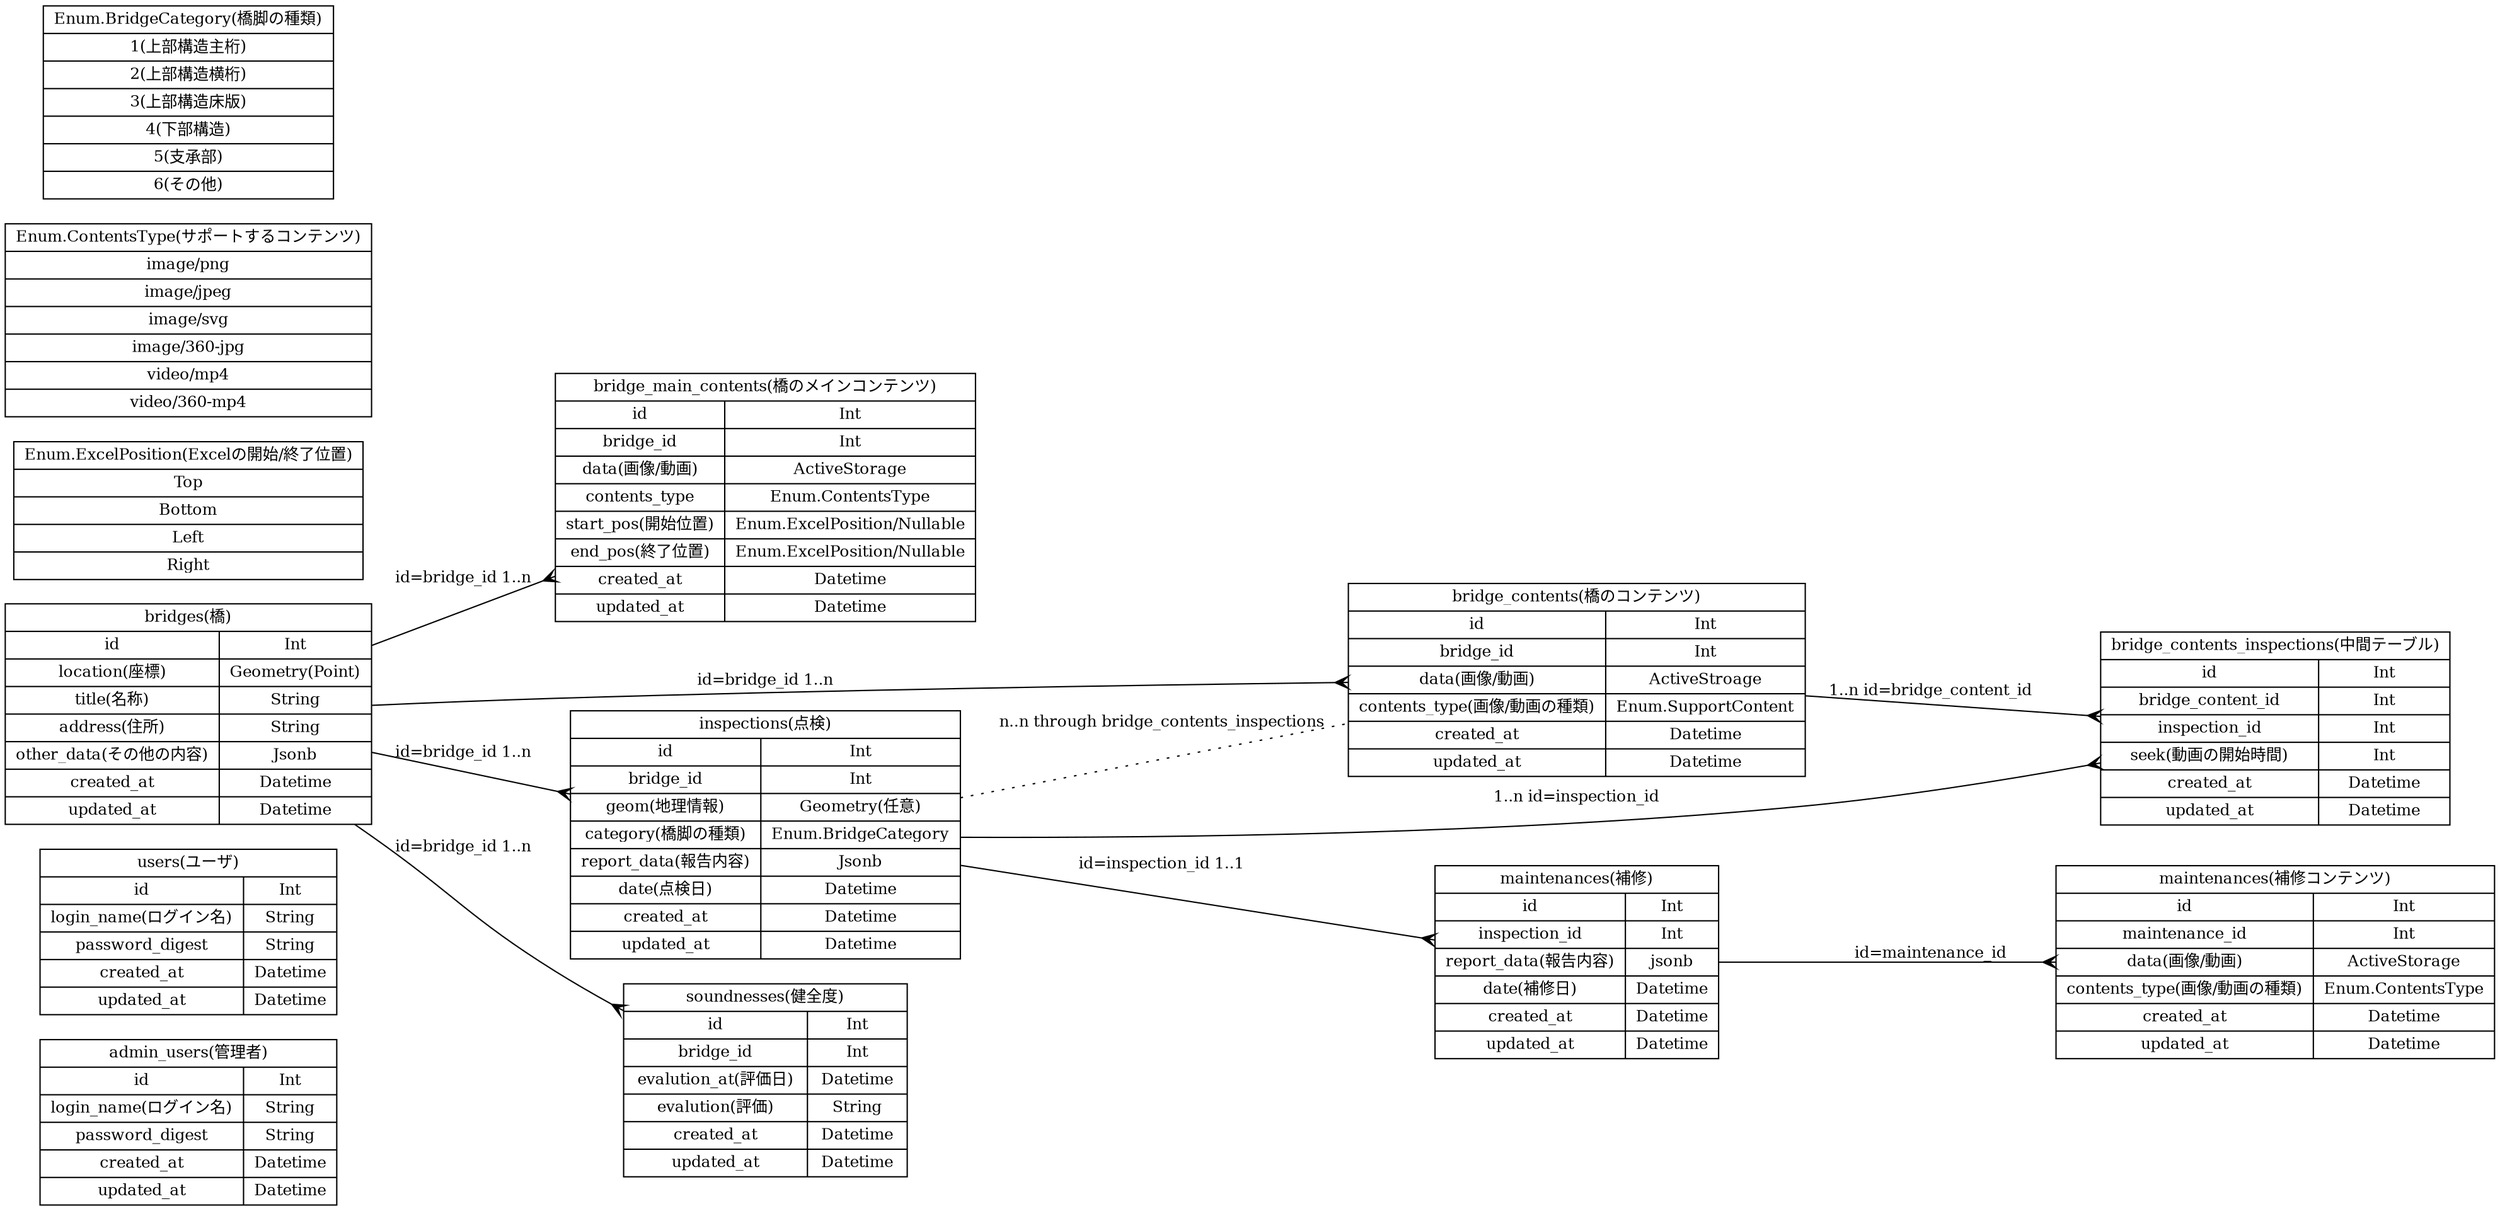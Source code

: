 digraph models {
  // general settings
  graph [rankdir=LR]; // draw graph from left to right
  node [shape=record, fontsize=12, width=3.0]; // fixed font size
  edge [arrowhead=crow, fontsize=12]; // ER diagram

  // nodes
  admin_users [label="admin_users(管理者)|{{id|login_name(ログイン名)|password_digest|created_at|updated_at}|{Int|String|String|Datetime|Datetime}}"];

  users [label="users(ユーザ)|{{id|login_name(ログイン名)|password_digest|created_at|updated_at}|{Int|String|String|Datetime|Datetime}}"];

  bridges [label="bridges(橋)|{{id|location(座標)|title(名称)|address(住所)|other_data(その他の内容)|created_at|updated_at}|{Int|Geometry(Point)|String|String|Jsonb|Datetime|Datetime}}"];

  bridge_main_contents [label="bridge_main_contents(橋のメインコンテンツ)|{{id|bridge_id|data(画像/動画)|contents_type|start_pos(開始位置)|end_pos(終了位置)|created_at|updated_at}|{Int|Int|ActiveStorage|Enum.ContentsType|Enum.ExcelPosition/Nullable|Enum.ExcelPosition/Nullable|Datetime|Datetime}}"];

  bridge_contents [label="bridge_contents(橋のコンテンツ)|{{id|bridge_id|data(画像/動画)|contents_type(画像/動画の種類)|created_at|updated_at}|{Int|Int|ActiveStroage|Enum.SupportContent|Datetime|Datetime}}"]

  bridge_contents_inspections [label="bridge_contents_inspections(中間テーブル)|{{id|bridge_content_id|inspection_id|seek(動画の開始時間)|created_at|updated_at}|{Int|Int|Int|Int|Datetime|Datetime}}"]

  inspections [label="inspections(点検)|{{id|bridge_id|geom(地理情報)|category(橋脚の種類)|report_data(報告内容)|date(点検日)|created_at|updated_at}|{Int|Int|Geometry(任意)|Enum.BridgeCategory|Jsonb|Datetime|Datetime|Datetime}}"];

  maintenances [label="maintenances(補修)|{{id|inspection_id|report_data(報告内容)|date(補修日)|created_at|updated_at}|{Int|Int|jsonb|Datetime|Datetime|Datetime}}"]

  maintenance_contents [label="maintenances(補修コンテンツ)|{{id|maintenance_id|data(画像/動画)|contents_type(画像/動画の種類)|created_at|updated_at}|{Int|Int|ActiveStorage|Enum.ContentsType|Datetime|Datetime}}"]

  soundnesses [label="soundnesses(健全度)|{{id|bridge_id|evalution_at(評価日)|evalution(評価)|created_at|updated_at}|{Int|Int|Datetime|String|Datetime|Datetime}}"]

  // enum
  enum_position [label="Enum.ExcelPosition(Excelの開始/終了位置)|{{Top|Bottom|Left|Right}}"];
  enum_support_contents [label="Enum.ContentsType(サポートするコンテンツ)|{{image/png|image/jpeg|image/svg|image/360-jpg|video/mp4|video/360-mp4}}"];
  enum_bridge_category [label="Enum.BridgeCategory(橋脚の種類)|{{1(上部構造主桁)|2(上部構造横桁)|3(上部構造床版)|4(下部構造)|5(支承部)|6(その他)}}"]

  // edges
  bridges -> bridge_main_contents [label="id=bridge_id 1..n"];
  bridges -> inspections [label="id=bridge_id 1..n"];
  bridges -> bridge_contents [label="id=bridge_id 1..n"];
  bridges -> soundnesses [label="id=bridge_id 1..n"];
  bridge_contents -> bridge_contents_inspections [label="1..n id=bridge_content_id"];
  inspections -> bridge_contents_inspections [label="1..n id=inspection_id"];
  inspections -> bridge_contents [style="dotted", arrowhead="none" label="n..n through bridge_contents_inspections"];
  inspections -> maintenances [label="id=inspection_id 1..1"];
  maintenances -> maintenance_contents [label="id=maintenance_id"];
}